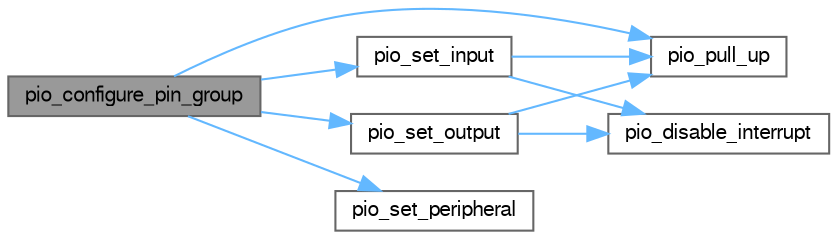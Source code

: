 digraph "pio_configure_pin_group"
{
 // LATEX_PDF_SIZE
  bgcolor="transparent";
  edge [fontname=FreeSans,fontsize=10,labelfontname=FreeSans,labelfontsize=10];
  node [fontname=FreeSans,fontsize=10,shape=box,height=0.2,width=0.4];
  rankdir="LR";
  Node1 [label="pio_configure_pin_group",height=0.2,width=0.4,color="gray40", fillcolor="grey60", style="filled", fontcolor="black",tooltip="Perform complete pin(s) configuration; general attributes and PIO init if necessary."];
  Node1 -> Node2 [color="steelblue1",style="solid"];
  Node2 [label="pio_pull_up",height=0.2,width=0.4,color="grey40", fillcolor="white", style="filled",URL="$group__sam__drivers__pio__group.html#gaa9aa20867544ff93c6527b799b3dfcec",tooltip="Configure PIO internal pull-up."];
  Node1 -> Node3 [color="steelblue1",style="solid"];
  Node3 [label="pio_set_input",height=0.2,width=0.4,color="grey40", fillcolor="white", style="filled",URL="$group__sam__drivers__pio__group.html#ga2908ec92df470e6520c6f5c38211ca0b",tooltip="Configure one or more pin(s) or a PIO controller as inputs."];
  Node3 -> Node4 [color="steelblue1",style="solid"];
  Node4 [label="pio_disable_interrupt",height=0.2,width=0.4,color="grey40", fillcolor="white", style="filled",URL="$group__sam__drivers__pio__group.html#ga1cbfd57e295dd0582d1dc6dc5e79de40",tooltip="Disable a given interrupt source, with no added side effects."];
  Node3 -> Node2 [color="steelblue1",style="solid"];
  Node1 -> Node5 [color="steelblue1",style="solid"];
  Node5 [label="pio_set_output",height=0.2,width=0.4,color="grey40", fillcolor="white", style="filled",URL="$group__sam__drivers__pio__group.html#gaf3727cdc71e8b6c88a4069a90b72a78d",tooltip="Configure one or more pin(s) of a PIO controller as outputs, with the given default value."];
  Node5 -> Node4 [color="steelblue1",style="solid"];
  Node5 -> Node2 [color="steelblue1",style="solid"];
  Node1 -> Node6 [color="steelblue1",style="solid"];
  Node6 [label="pio_set_peripheral",height=0.2,width=0.4,color="grey40", fillcolor="white", style="filled",URL="$group__sam__drivers__pio__group.html#ga245df3215515d49f990bc80cec318de6",tooltip="Configure IO of a PIO controller as being controlled by a specific peripheral."];
}
